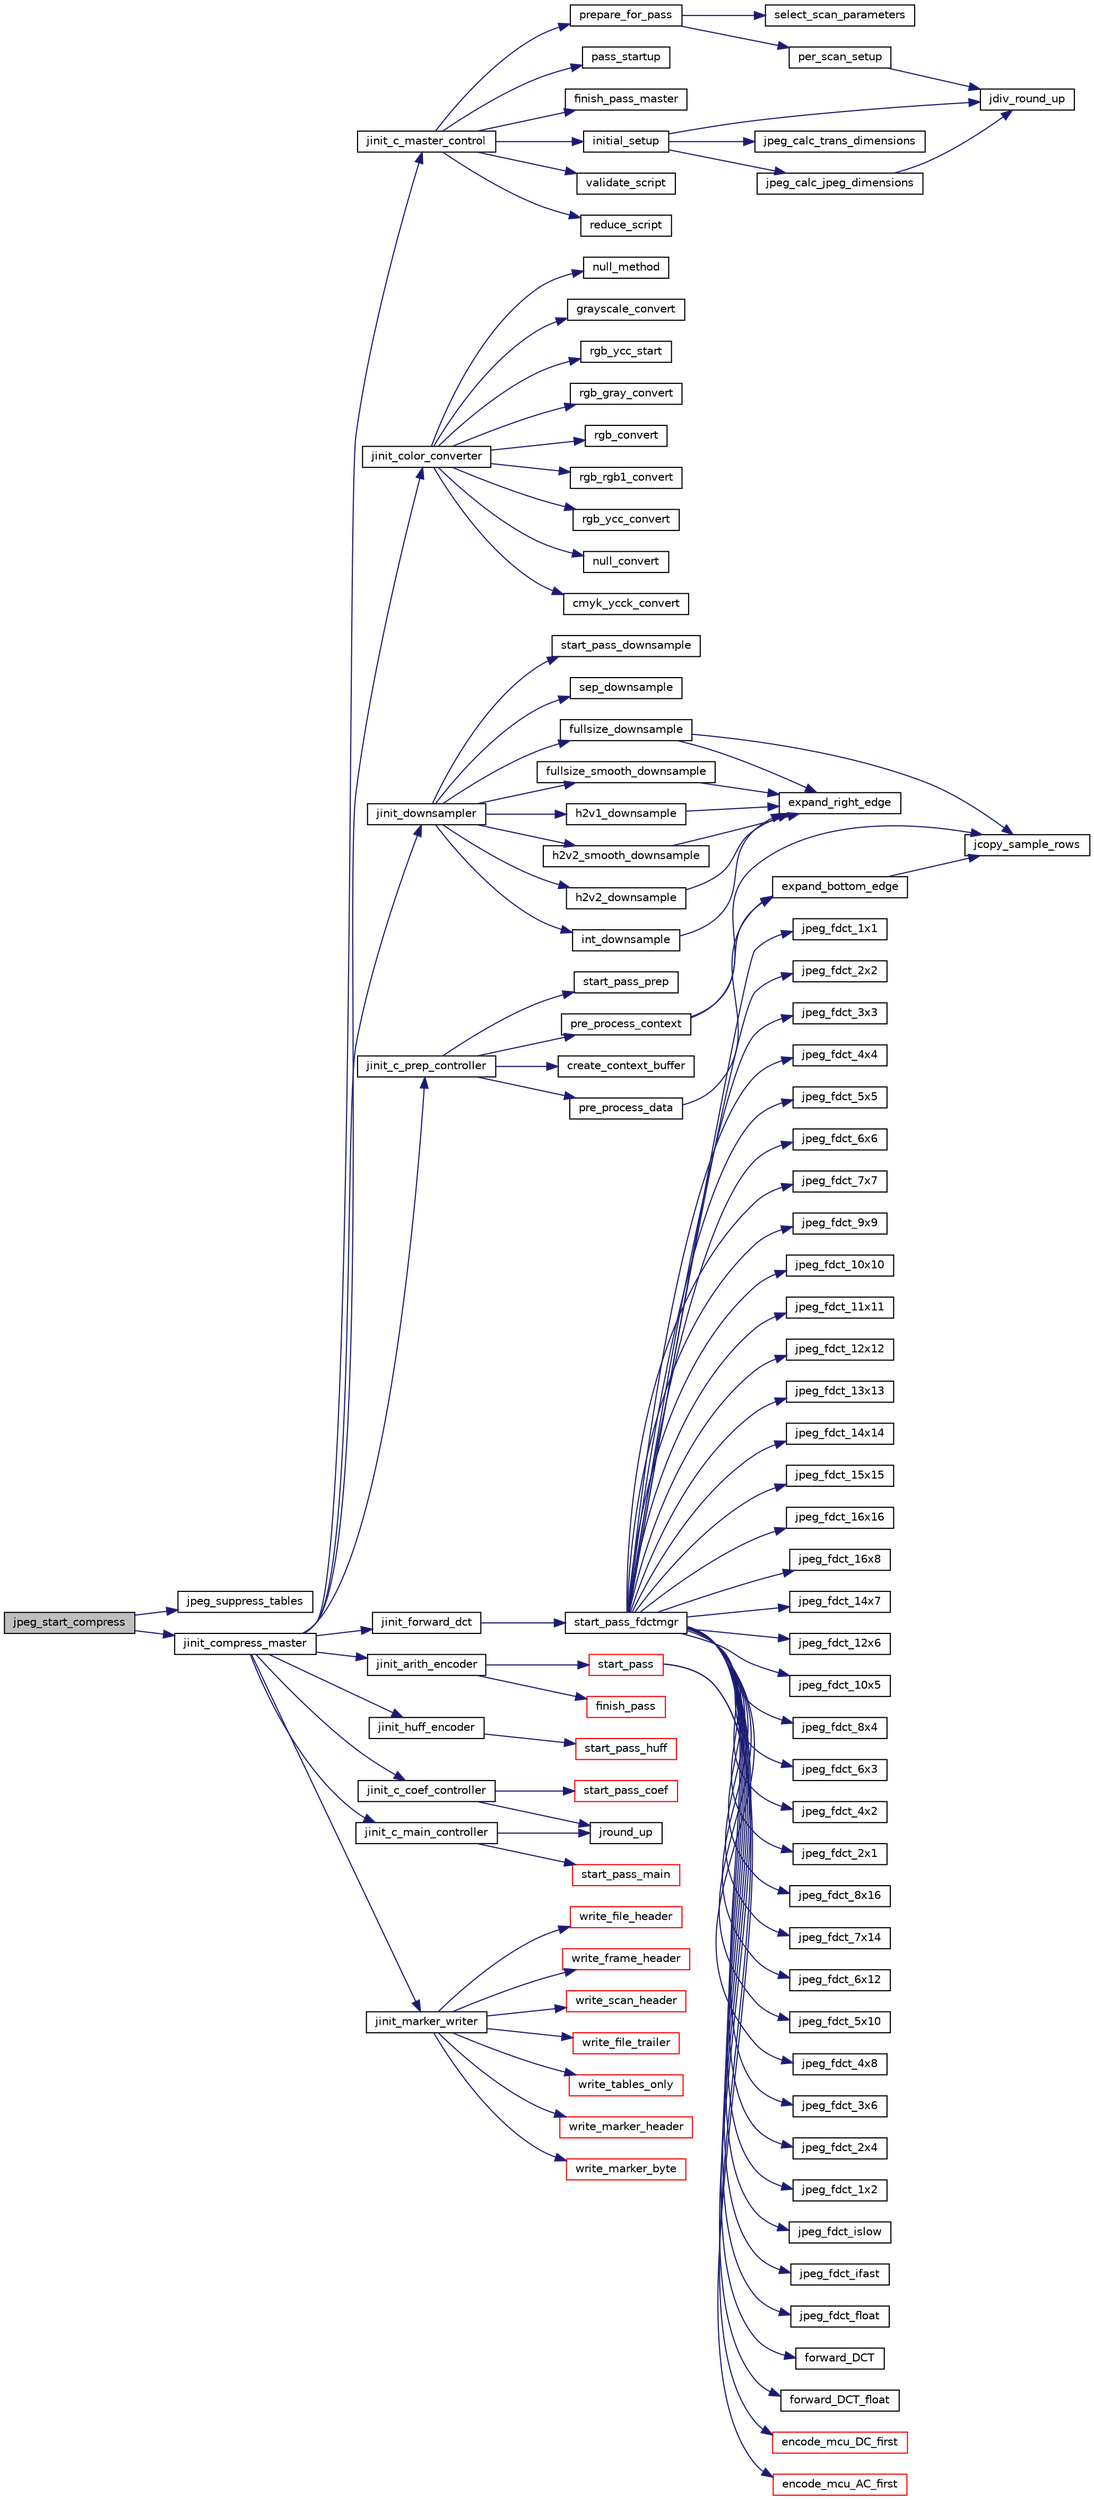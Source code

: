 digraph "jpeg_start_compress"
{
 // LATEX_PDF_SIZE
  bgcolor="transparent";
  edge [fontname="Helvetica",fontsize="10",labelfontname="Helvetica",labelfontsize="10"];
  node [fontname="Helvetica",fontsize="10",shape=record];
  rankdir="LR";
  Node0 [label="jpeg_start_compress",height=0.2,width=0.4,color="black", fillcolor="grey75", style="filled", fontcolor="black",tooltip=" "];
  Node0 -> Node1 [color="midnightblue",fontsize="10",style="solid",fontname="Helvetica"];
  Node1 [label="jpeg_suppress_tables",height=0.2,width=0.4,color="black",URL="$jcapimin_8c.html#adb32fc83ad44bd6442f182fa3d9629e8",tooltip=" "];
  Node0 -> Node2 [color="midnightblue",fontsize="10",style="solid",fontname="Helvetica"];
  Node2 [label="jinit_compress_master",height=0.2,width=0.4,color="black",URL="$jcinit_8c.html#a9b434908559c6849283fcac944250b3b",tooltip=" "];
  Node2 -> Node3 [color="midnightblue",fontsize="10",style="solid",fontname="Helvetica"];
  Node3 [label="jinit_c_master_control",height=0.2,width=0.4,color="black",URL="$jcmaster_8c.html#a7865042efd21561fa5b499d9c6391f23",tooltip=" "];
  Node3 -> Node4 [color="midnightblue",fontsize="10",style="solid",fontname="Helvetica"];
  Node4 [label="prepare_for_pass",height=0.2,width=0.4,color="black",URL="$jcmaster_8c.html#a811c02b8de42399196fc3e0eb08c40a5",tooltip=" "];
  Node4 -> Node5 [color="midnightblue",fontsize="10",style="solid",fontname="Helvetica"];
  Node5 [label="select_scan_parameters",height=0.2,width=0.4,color="black",URL="$jcmaster_8c.html#aab568aac0ff0ad142e3df2f2b99c4224",tooltip=" "];
  Node4 -> Node6 [color="midnightblue",fontsize="10",style="solid",fontname="Helvetica"];
  Node6 [label="per_scan_setup",height=0.2,width=0.4,color="black",URL="$jcmaster_8c.html#a4a7cf51fe0757cd82e68cc96cc61428d",tooltip=" "];
  Node6 -> Node7 [color="midnightblue",fontsize="10",style="solid",fontname="Helvetica"];
  Node7 [label="jdiv_round_up",height=0.2,width=0.4,color="black",URL="$jutils_8c.html#a0c5aa3b56cb24dd9ed819c8252c61b80",tooltip=" "];
  Node3 -> Node8 [color="midnightblue",fontsize="10",style="solid",fontname="Helvetica"];
  Node8 [label="pass_startup",height=0.2,width=0.4,color="black",URL="$jcmaster_8c.html#a41d1d2da456f1cd859c69823965becbc",tooltip=" "];
  Node3 -> Node9 [color="midnightblue",fontsize="10",style="solid",fontname="Helvetica"];
  Node9 [label="finish_pass_master",height=0.2,width=0.4,color="black",URL="$jcmaster_8c.html#aa75548e6f785499773df767d41ce076a",tooltip=" "];
  Node3 -> Node10 [color="midnightblue",fontsize="10",style="solid",fontname="Helvetica"];
  Node10 [label="initial_setup",height=0.2,width=0.4,color="black",URL="$jcmaster_8c.html#a09b58a08887213b998b54f94c020cef5",tooltip=" "];
  Node10 -> Node11 [color="midnightblue",fontsize="10",style="solid",fontname="Helvetica"];
  Node11 [label="jpeg_calc_trans_dimensions",height=0.2,width=0.4,color="black",URL="$jcmaster_8c.html#a4153ad942e383980b6f4f2308f202d88",tooltip=" "];
  Node10 -> Node12 [color="midnightblue",fontsize="10",style="solid",fontname="Helvetica"];
  Node12 [label="jpeg_calc_jpeg_dimensions",height=0.2,width=0.4,color="black",URL="$jcmaster_8c.html#ade8134ba6c9854560ad234017b1d1adf",tooltip=" "];
  Node12 -> Node7 [color="midnightblue",fontsize="10",style="solid",fontname="Helvetica"];
  Node10 -> Node7 [color="midnightblue",fontsize="10",style="solid",fontname="Helvetica"];
  Node3 -> Node13 [color="midnightblue",fontsize="10",style="solid",fontname="Helvetica"];
  Node13 [label="validate_script",height=0.2,width=0.4,color="black",URL="$jcmaster_8c.html#a93e3d1823947d2204352c77b61b6e465",tooltip=" "];
  Node3 -> Node14 [color="midnightblue",fontsize="10",style="solid",fontname="Helvetica"];
  Node14 [label="reduce_script",height=0.2,width=0.4,color="black",URL="$jcmaster_8c.html#a78fc8c0007716b0d12d4b3fd7a88ef65",tooltip=" "];
  Node2 -> Node15 [color="midnightblue",fontsize="10",style="solid",fontname="Helvetica"];
  Node15 [label="jinit_color_converter",height=0.2,width=0.4,color="black",URL="$jccolor_8c.html#a3c3f43d8034fa9e59f2a0dfd1912b334",tooltip=" "];
  Node15 -> Node16 [color="midnightblue",fontsize="10",style="solid",fontname="Helvetica"];
  Node16 [label="null_method",height=0.2,width=0.4,color="black",URL="$jccolor_8c.html#ab019c7b1b84016eba778b6882bb3cf40",tooltip=" "];
  Node15 -> Node17 [color="midnightblue",fontsize="10",style="solid",fontname="Helvetica"];
  Node17 [label="grayscale_convert",height=0.2,width=0.4,color="black",URL="$jccolor_8c.html#a05363c93af8fe7bbd461ceadff2e662c",tooltip=" "];
  Node15 -> Node18 [color="midnightblue",fontsize="10",style="solid",fontname="Helvetica"];
  Node18 [label="rgb_ycc_start",height=0.2,width=0.4,color="black",URL="$jccolor_8c.html#a00e6170e937fe4dc7d743a699bbcd04e",tooltip=" "];
  Node15 -> Node19 [color="midnightblue",fontsize="10",style="solid",fontname="Helvetica"];
  Node19 [label="rgb_gray_convert",height=0.2,width=0.4,color="black",URL="$jccolor_8c.html#aacb9fa25753b50726a6b7b085d366260",tooltip=" "];
  Node15 -> Node20 [color="midnightblue",fontsize="10",style="solid",fontname="Helvetica"];
  Node20 [label="rgb_convert",height=0.2,width=0.4,color="black",URL="$jccolor_8c.html#a8c3af65a752be5ad26213a5e665fd480",tooltip=" "];
  Node15 -> Node21 [color="midnightblue",fontsize="10",style="solid",fontname="Helvetica"];
  Node21 [label="rgb_rgb1_convert",height=0.2,width=0.4,color="black",URL="$jccolor_8c.html#a88e6c16c818775ff1d536f9632c6adbf",tooltip=" "];
  Node15 -> Node22 [color="midnightblue",fontsize="10",style="solid",fontname="Helvetica"];
  Node22 [label="rgb_ycc_convert",height=0.2,width=0.4,color="black",URL="$jccolor_8c.html#af5c5cd65e5b5f7c8e10c00d82ed47af3",tooltip=" "];
  Node15 -> Node23 [color="midnightblue",fontsize="10",style="solid",fontname="Helvetica"];
  Node23 [label="null_convert",height=0.2,width=0.4,color="black",URL="$jccolor_8c.html#a3bc254942cca696f1604636abe897d59",tooltip=" "];
  Node15 -> Node24 [color="midnightblue",fontsize="10",style="solid",fontname="Helvetica"];
  Node24 [label="cmyk_ycck_convert",height=0.2,width=0.4,color="black",URL="$jccolor_8c.html#a07e9f4291a8c8cd2aa78fdd1e04f0599",tooltip=" "];
  Node2 -> Node25 [color="midnightblue",fontsize="10",style="solid",fontname="Helvetica"];
  Node25 [label="jinit_downsampler",height=0.2,width=0.4,color="black",URL="$jcsample_8c.html#a70c17f06dccf0d8179062455c5af3f0d",tooltip=" "];
  Node25 -> Node26 [color="midnightblue",fontsize="10",style="solid",fontname="Helvetica"];
  Node26 [label="start_pass_downsample",height=0.2,width=0.4,color="black",URL="$jcsample_8c.html#a65fe6b060ccae970044d3e3658c760c7",tooltip=" "];
  Node25 -> Node27 [color="midnightblue",fontsize="10",style="solid",fontname="Helvetica"];
  Node27 [label="sep_downsample",height=0.2,width=0.4,color="black",URL="$jcsample_8c.html#ae92f930ddc9c6d858d461d2881761357",tooltip=" "];
  Node25 -> Node28 [color="midnightblue",fontsize="10",style="solid",fontname="Helvetica"];
  Node28 [label="fullsize_smooth_downsample",height=0.2,width=0.4,color="black",URL="$jcsample_8c.html#a65ee046ead2ba7525e75981993323c7b",tooltip=" "];
  Node28 -> Node29 [color="midnightblue",fontsize="10",style="solid",fontname="Helvetica"];
  Node29 [label="expand_right_edge",height=0.2,width=0.4,color="black",URL="$jcsample_8c.html#a760ac73e66df2ca443f7995d4c8d0779",tooltip=" "];
  Node25 -> Node30 [color="midnightblue",fontsize="10",style="solid",fontname="Helvetica"];
  Node30 [label="fullsize_downsample",height=0.2,width=0.4,color="black",URL="$jcsample_8c.html#a403382e37f9545c3fee2f9b61056e9b9",tooltip=" "];
  Node30 -> Node31 [color="midnightblue",fontsize="10",style="solid",fontname="Helvetica"];
  Node31 [label="jcopy_sample_rows",height=0.2,width=0.4,color="black",URL="$jutils_8c.html#ae2a8a73df80d5302a5b524d048fa9fb5",tooltip=" "];
  Node30 -> Node29 [color="midnightblue",fontsize="10",style="solid",fontname="Helvetica"];
  Node25 -> Node32 [color="midnightblue",fontsize="10",style="solid",fontname="Helvetica"];
  Node32 [label="h2v1_downsample",height=0.2,width=0.4,color="black",URL="$jcsample_8c.html#aa5f0a29460e6093f4b032a9b7eb8a361",tooltip=" "];
  Node32 -> Node29 [color="midnightblue",fontsize="10",style="solid",fontname="Helvetica"];
  Node25 -> Node33 [color="midnightblue",fontsize="10",style="solid",fontname="Helvetica"];
  Node33 [label="h2v2_smooth_downsample",height=0.2,width=0.4,color="black",URL="$jcsample_8c.html#a3ba9f2710ff679a8f0f19093ab917a9c",tooltip=" "];
  Node33 -> Node29 [color="midnightblue",fontsize="10",style="solid",fontname="Helvetica"];
  Node25 -> Node34 [color="midnightblue",fontsize="10",style="solid",fontname="Helvetica"];
  Node34 [label="h2v2_downsample",height=0.2,width=0.4,color="black",URL="$jcsample_8c.html#a67ec6619cac4448039ebc83d0e3d7e6a",tooltip=" "];
  Node34 -> Node29 [color="midnightblue",fontsize="10",style="solid",fontname="Helvetica"];
  Node25 -> Node35 [color="midnightblue",fontsize="10",style="solid",fontname="Helvetica"];
  Node35 [label="int_downsample",height=0.2,width=0.4,color="black",URL="$jcsample_8c.html#abcaed4190a914a973cc23e9252286568",tooltip=" "];
  Node35 -> Node29 [color="midnightblue",fontsize="10",style="solid",fontname="Helvetica"];
  Node2 -> Node36 [color="midnightblue",fontsize="10",style="solid",fontname="Helvetica"];
  Node36 [label="jinit_c_prep_controller",height=0.2,width=0.4,color="black",URL="$jcprepct_8c.html#a1fc1aefb98fce350bea6e3664faceec8",tooltip=" "];
  Node36 -> Node37 [color="midnightblue",fontsize="10",style="solid",fontname="Helvetica"];
  Node37 [label="start_pass_prep",height=0.2,width=0.4,color="black",URL="$jcprepct_8c.html#a10858264add552ea2cde5b16824ed8b1",tooltip=" "];
  Node36 -> Node38 [color="midnightblue",fontsize="10",style="solid",fontname="Helvetica"];
  Node38 [label="pre_process_context",height=0.2,width=0.4,color="black",URL="$jcprepct_8c.html#a45597f228942b8636c3bb8331af039b6",tooltip=" "];
  Node38 -> Node31 [color="midnightblue",fontsize="10",style="solid",fontname="Helvetica"];
  Node38 -> Node39 [color="midnightblue",fontsize="10",style="solid",fontname="Helvetica"];
  Node39 [label="expand_bottom_edge",height=0.2,width=0.4,color="black",URL="$jcprepct_8c.html#ae89a1a76bfb6048c264eba3895f253c2",tooltip=" "];
  Node39 -> Node31 [color="midnightblue",fontsize="10",style="solid",fontname="Helvetica"];
  Node36 -> Node40 [color="midnightblue",fontsize="10",style="solid",fontname="Helvetica"];
  Node40 [label="create_context_buffer",height=0.2,width=0.4,color="black",URL="$jcprepct_8c.html#a1f54b2876a80b0c342a745acc6b81b74",tooltip=" "];
  Node36 -> Node41 [color="midnightblue",fontsize="10",style="solid",fontname="Helvetica"];
  Node41 [label="pre_process_data",height=0.2,width=0.4,color="black",URL="$jcprepct_8c.html#a540c9d0777b0f72437600723ff78d9eb",tooltip=" "];
  Node41 -> Node39 [color="midnightblue",fontsize="10",style="solid",fontname="Helvetica"];
  Node2 -> Node42 [color="midnightblue",fontsize="10",style="solid",fontname="Helvetica"];
  Node42 [label="jinit_forward_dct",height=0.2,width=0.4,color="black",URL="$jcdctmgr_8c.html#a5ef01444bb5e9364b2e5c5c956209a07",tooltip=" "];
  Node42 -> Node43 [color="midnightblue",fontsize="10",style="solid",fontname="Helvetica"];
  Node43 [label="start_pass_fdctmgr",height=0.2,width=0.4,color="black",URL="$jcdctmgr_8c.html#a909c98d4298fb13a7deba29ff28529f0",tooltip=" "];
  Node43 -> Node44 [color="midnightblue",fontsize="10",style="solid",fontname="Helvetica"];
  Node44 [label="jpeg_fdct_1x1",height=0.2,width=0.4,color="black",URL="$jfdctint_8c.html#af52c45760684293caebde0c0bde30cf9",tooltip=" "];
  Node43 -> Node45 [color="midnightblue",fontsize="10",style="solid",fontname="Helvetica"];
  Node45 [label="jpeg_fdct_2x2",height=0.2,width=0.4,color="black",URL="$jfdctint_8c.html#aeebb660f25841de9f50697eb678cc008",tooltip=" "];
  Node43 -> Node46 [color="midnightblue",fontsize="10",style="solid",fontname="Helvetica"];
  Node46 [label="jpeg_fdct_3x3",height=0.2,width=0.4,color="black",URL="$jfdctint_8c.html#ad7c3b12a5590774252e5373a0e22fb56",tooltip=" "];
  Node43 -> Node47 [color="midnightblue",fontsize="10",style="solid",fontname="Helvetica"];
  Node47 [label="jpeg_fdct_4x4",height=0.2,width=0.4,color="black",URL="$jfdctint_8c.html#ab48f110e3e3e0e2436de4eaa0ce909ae",tooltip=" "];
  Node43 -> Node48 [color="midnightblue",fontsize="10",style="solid",fontname="Helvetica"];
  Node48 [label="jpeg_fdct_5x5",height=0.2,width=0.4,color="black",URL="$jfdctint_8c.html#a3d2d2e5ecf18252bfafbbeb5da5b4fde",tooltip=" "];
  Node43 -> Node49 [color="midnightblue",fontsize="10",style="solid",fontname="Helvetica"];
  Node49 [label="jpeg_fdct_6x6",height=0.2,width=0.4,color="black",URL="$jfdctint_8c.html#adbce24389e0124a86ef3e12f72c13441",tooltip=" "];
  Node43 -> Node50 [color="midnightblue",fontsize="10",style="solid",fontname="Helvetica"];
  Node50 [label="jpeg_fdct_7x7",height=0.2,width=0.4,color="black",URL="$jfdctint_8c.html#a3e6036ce80a1d67ddba5696b819bd1d9",tooltip=" "];
  Node43 -> Node51 [color="midnightblue",fontsize="10",style="solid",fontname="Helvetica"];
  Node51 [label="jpeg_fdct_9x9",height=0.2,width=0.4,color="black",URL="$jfdctint_8c.html#acc491f48210d8f045d7edf0410585ac0",tooltip=" "];
  Node43 -> Node52 [color="midnightblue",fontsize="10",style="solid",fontname="Helvetica"];
  Node52 [label="jpeg_fdct_10x10",height=0.2,width=0.4,color="black",URL="$jfdctint_8c.html#a8172b6e07aa1faac568af19f1af4b322",tooltip=" "];
  Node43 -> Node53 [color="midnightblue",fontsize="10",style="solid",fontname="Helvetica"];
  Node53 [label="jpeg_fdct_11x11",height=0.2,width=0.4,color="black",URL="$jfdctint_8c.html#ae1486e7b45ecefe396a04b9a6149f0fd",tooltip=" "];
  Node43 -> Node54 [color="midnightblue",fontsize="10",style="solid",fontname="Helvetica"];
  Node54 [label="jpeg_fdct_12x12",height=0.2,width=0.4,color="black",URL="$jfdctint_8c.html#a2b976bc2431a9110687eefc470eac000",tooltip=" "];
  Node43 -> Node55 [color="midnightblue",fontsize="10",style="solid",fontname="Helvetica"];
  Node55 [label="jpeg_fdct_13x13",height=0.2,width=0.4,color="black",URL="$jfdctint_8c.html#ae4f8e682ec389e72fb67676ae189f870",tooltip=" "];
  Node43 -> Node56 [color="midnightblue",fontsize="10",style="solid",fontname="Helvetica"];
  Node56 [label="jpeg_fdct_14x14",height=0.2,width=0.4,color="black",URL="$jfdctint_8c.html#ac7e495d2f683cbe166bc55b09bcce460",tooltip=" "];
  Node43 -> Node57 [color="midnightblue",fontsize="10",style="solid",fontname="Helvetica"];
  Node57 [label="jpeg_fdct_15x15",height=0.2,width=0.4,color="black",URL="$jfdctint_8c.html#a48bc4d38fff03b945f058c63b35ae770",tooltip=" "];
  Node43 -> Node58 [color="midnightblue",fontsize="10",style="solid",fontname="Helvetica"];
  Node58 [label="jpeg_fdct_16x16",height=0.2,width=0.4,color="black",URL="$jfdctint_8c.html#aa154e9d6a7e61ce1eb0a429ec7fd0f89",tooltip=" "];
  Node43 -> Node59 [color="midnightblue",fontsize="10",style="solid",fontname="Helvetica"];
  Node59 [label="jpeg_fdct_16x8",height=0.2,width=0.4,color="black",URL="$jfdctint_8c.html#ad5d6ba0e4750cf992765d4610261423c",tooltip=" "];
  Node43 -> Node60 [color="midnightblue",fontsize="10",style="solid",fontname="Helvetica"];
  Node60 [label="jpeg_fdct_14x7",height=0.2,width=0.4,color="black",URL="$jfdctint_8c.html#acbc3bc569ea2ca68ea5289c10504f507",tooltip=" "];
  Node43 -> Node61 [color="midnightblue",fontsize="10",style="solid",fontname="Helvetica"];
  Node61 [label="jpeg_fdct_12x6",height=0.2,width=0.4,color="black",URL="$jfdctint_8c.html#a5b4c12d374192521ecbf20035ef744b4",tooltip=" "];
  Node43 -> Node62 [color="midnightblue",fontsize="10",style="solid",fontname="Helvetica"];
  Node62 [label="jpeg_fdct_10x5",height=0.2,width=0.4,color="black",URL="$jfdctint_8c.html#aa1b2adcdd56685fa43545baed84dd6b9",tooltip=" "];
  Node43 -> Node63 [color="midnightblue",fontsize="10",style="solid",fontname="Helvetica"];
  Node63 [label="jpeg_fdct_8x4",height=0.2,width=0.4,color="black",URL="$jfdctint_8c.html#acfa9ae3b67c14796b5efe15b2af0956c",tooltip=" "];
  Node43 -> Node64 [color="midnightblue",fontsize="10",style="solid",fontname="Helvetica"];
  Node64 [label="jpeg_fdct_6x3",height=0.2,width=0.4,color="black",URL="$jfdctint_8c.html#a556f5fa3c05dccc7dda54aeccf35071c",tooltip=" "];
  Node43 -> Node65 [color="midnightblue",fontsize="10",style="solid",fontname="Helvetica"];
  Node65 [label="jpeg_fdct_4x2",height=0.2,width=0.4,color="black",URL="$jfdctint_8c.html#ad23512862ba6436efbf2bd2071b142dc",tooltip=" "];
  Node43 -> Node66 [color="midnightblue",fontsize="10",style="solid",fontname="Helvetica"];
  Node66 [label="jpeg_fdct_2x1",height=0.2,width=0.4,color="black",URL="$jfdctint_8c.html#a439f35ddfcade9d0ef154fe641766c8f",tooltip=" "];
  Node43 -> Node67 [color="midnightblue",fontsize="10",style="solid",fontname="Helvetica"];
  Node67 [label="jpeg_fdct_8x16",height=0.2,width=0.4,color="black",URL="$jfdctint_8c.html#a22f7d06d1b388701db9030e51cc67ab0",tooltip=" "];
  Node43 -> Node68 [color="midnightblue",fontsize="10",style="solid",fontname="Helvetica"];
  Node68 [label="jpeg_fdct_7x14",height=0.2,width=0.4,color="black",URL="$jfdctint_8c.html#a325ec22eccee8578099c2c18fcf3a62d",tooltip=" "];
  Node43 -> Node69 [color="midnightblue",fontsize="10",style="solid",fontname="Helvetica"];
  Node69 [label="jpeg_fdct_6x12",height=0.2,width=0.4,color="black",URL="$jfdctint_8c.html#ac353158d36e6d437b1de277bea172b52",tooltip=" "];
  Node43 -> Node70 [color="midnightblue",fontsize="10",style="solid",fontname="Helvetica"];
  Node70 [label="jpeg_fdct_5x10",height=0.2,width=0.4,color="black",URL="$jfdctint_8c.html#aa179a88a39b25744fe1e227ea16685bd",tooltip=" "];
  Node43 -> Node71 [color="midnightblue",fontsize="10",style="solid",fontname="Helvetica"];
  Node71 [label="jpeg_fdct_4x8",height=0.2,width=0.4,color="black",URL="$jfdctint_8c.html#a7de0f7c1a10af989854dbbfdc25795d4",tooltip=" "];
  Node43 -> Node72 [color="midnightblue",fontsize="10",style="solid",fontname="Helvetica"];
  Node72 [label="jpeg_fdct_3x6",height=0.2,width=0.4,color="black",URL="$jfdctint_8c.html#a85303497207c1c02593c1ac79a82fcee",tooltip=" "];
  Node43 -> Node73 [color="midnightblue",fontsize="10",style="solid",fontname="Helvetica"];
  Node73 [label="jpeg_fdct_2x4",height=0.2,width=0.4,color="black",URL="$jfdctint_8c.html#a41bb084eef4ed4fb667ac631d9fecb57",tooltip=" "];
  Node43 -> Node74 [color="midnightblue",fontsize="10",style="solid",fontname="Helvetica"];
  Node74 [label="jpeg_fdct_1x2",height=0.2,width=0.4,color="black",URL="$jfdctint_8c.html#a7e9ec0417666a08d58ebdac84d79dfd6",tooltip=" "];
  Node43 -> Node75 [color="midnightblue",fontsize="10",style="solid",fontname="Helvetica"];
  Node75 [label="jpeg_fdct_islow",height=0.2,width=0.4,color="black",URL="$jfdctint_8c.html#a5c2cbaf1855bc19f7f90112e28bce02a",tooltip=" "];
  Node43 -> Node76 [color="midnightblue",fontsize="10",style="solid",fontname="Helvetica"];
  Node76 [label="jpeg_fdct_ifast",height=0.2,width=0.4,color="black",URL="$jfdctfst_8c.html#a6e0a35f86e6f3d70904ccf4d294fe38c",tooltip=" "];
  Node43 -> Node77 [color="midnightblue",fontsize="10",style="solid",fontname="Helvetica"];
  Node77 [label="jpeg_fdct_float",height=0.2,width=0.4,color="black",URL="$jfdctflt_8c.html#a4cfa524b423b50ae1630233aae0eb071",tooltip=" "];
  Node43 -> Node78 [color="midnightblue",fontsize="10",style="solid",fontname="Helvetica"];
  Node78 [label="forward_DCT",height=0.2,width=0.4,color="black",URL="$jcdctmgr_8c.html#a82a7f3605434e9a84dad410931862852",tooltip=" "];
  Node43 -> Node79 [color="midnightblue",fontsize="10",style="solid",fontname="Helvetica"];
  Node79 [label="forward_DCT_float",height=0.2,width=0.4,color="black",URL="$jcdctmgr_8c.html#a814689478b9536569301fe46b7d50714",tooltip=" "];
  Node2 -> Node80 [color="midnightblue",fontsize="10",style="solid",fontname="Helvetica"];
  Node80 [label="jinit_arith_encoder",height=0.2,width=0.4,color="black",URL="$jcarith_8c.html#a17d3b53787b355ba16ab464199cd812d",tooltip=" "];
  Node80 -> Node81 [color="midnightblue",fontsize="10",style="solid",fontname="Helvetica"];
  Node81 [label="start_pass",height=0.2,width=0.4,color="red",URL="$jcarith_8c.html#aa75d656ee648c5420caffe4714d822c8",tooltip=" "];
  Node81 -> Node82 [color="midnightblue",fontsize="10",style="solid",fontname="Helvetica"];
  Node82 [label="encode_mcu_DC_first",height=0.2,width=0.4,color="red",URL="$jcarith_8c.html#a2303fadff5a0fb6bdaa06eb03131d87e",tooltip=" "];
  Node81 -> Node87 [color="midnightblue",fontsize="10",style="solid",fontname="Helvetica"];
  Node87 [label="encode_mcu_AC_first",height=0.2,width=0.4,color="red",URL="$jcarith_8c.html#a16f93bf9ad174d1e43f92a6844ba56f5",tooltip=" "];
  Node80 -> Node84 [color="midnightblue",fontsize="10",style="solid",fontname="Helvetica"];
  Node84 [label="finish_pass",height=0.2,width=0.4,color="red",URL="$jcarith_8c.html#a3098c13232c4cb8675f1f35a80aa5944",tooltip=" "];
  Node2 -> Node91 [color="midnightblue",fontsize="10",style="solid",fontname="Helvetica"];
  Node91 [label="jinit_huff_encoder",height=0.2,width=0.4,color="black",URL="$jchuff_8c.html#a77341cca2feceb164c104fdf8b79756b",tooltip=" "];
  Node91 -> Node92 [color="midnightblue",fontsize="10",style="solid",fontname="Helvetica"];
  Node92 [label="start_pass_huff",height=0.2,width=0.4,color="red",URL="$jchuff_8c.html#ae80a7c97813173a2069266702346eb9f",tooltip=" "];
  Node2 -> Node116 [color="midnightblue",fontsize="10",style="solid",fontname="Helvetica"];
  Node116 [label="jinit_c_coef_controller",height=0.2,width=0.4,color="black",URL="$jccoefct_8c.html#a18e5ebb71aaee4d1cc8cbf31b1e4f728",tooltip=" "];
  Node116 -> Node117 [color="midnightblue",fontsize="10",style="solid",fontname="Helvetica"];
  Node117 [label="start_pass_coef",height=0.2,width=0.4,color="red",URL="$jccoefct_8c.html#a20406feb4d5cefd170401ea1987f0e83",tooltip=" "];
  Node116 -> Node122 [color="midnightblue",fontsize="10",style="solid",fontname="Helvetica"];
  Node122 [label="jround_up",height=0.2,width=0.4,color="black",URL="$jutils_8c.html#a9f91b295901b3868694a217759d073c4",tooltip=" "];
  Node2 -> Node123 [color="midnightblue",fontsize="10",style="solid",fontname="Helvetica"];
  Node123 [label="jinit_c_main_controller",height=0.2,width=0.4,color="black",URL="$jcmainct_8c.html#a0d6a60ea5dc981f67b5abcf8d786a1b2",tooltip=" "];
  Node123 -> Node124 [color="midnightblue",fontsize="10",style="solid",fontname="Helvetica"];
  Node124 [label="start_pass_main",height=0.2,width=0.4,color="red",URL="$jdmainct_8c.html#a92ed1cab6c5cde832714442f3147dfd8",tooltip=" "];
  Node123 -> Node122 [color="midnightblue",fontsize="10",style="solid",fontname="Helvetica"];
  Node2 -> Node131 [color="midnightblue",fontsize="10",style="solid",fontname="Helvetica"];
  Node131 [label="jinit_marker_writer",height=0.2,width=0.4,color="black",URL="$jcmarker_8c.html#aa9195332f50b4cc182fa49c24abf9e22",tooltip=" "];
  Node131 -> Node132 [color="midnightblue",fontsize="10",style="solid",fontname="Helvetica"];
  Node132 [label="write_file_header",height=0.2,width=0.4,color="red",URL="$jcmarker_8c.html#a0a1af4c95150b6cc958ce4a04580800d",tooltip=" "];
  Node131 -> Node138 [color="midnightblue",fontsize="10",style="solid",fontname="Helvetica"];
  Node138 [label="write_frame_header",height=0.2,width=0.4,color="red",URL="$jcmarker_8c.html#a3ca174ee750f1f7a7d703f49cece9734",tooltip=" "];
  Node131 -> Node143 [color="midnightblue",fontsize="10",style="solid",fontname="Helvetica"];
  Node143 [label="write_scan_header",height=0.2,width=0.4,color="red",URL="$jcmarker_8c.html#ade06dd93aedf31146a4833c22b7bd57b",tooltip=" "];
  Node131 -> Node148 [color="midnightblue",fontsize="10",style="solid",fontname="Helvetica"];
  Node148 [label="write_file_trailer",height=0.2,width=0.4,color="red",URL="$jcmarker_8c.html#ab695fb3ccfb33e10a7d80689cd08d166",tooltip=" "];
  Node131 -> Node149 [color="midnightblue",fontsize="10",style="solid",fontname="Helvetica"];
  Node149 [label="write_tables_only",height=0.2,width=0.4,color="red",URL="$jcmarker_8c.html#af5564bc6ecf1f982f588f18637c73906",tooltip=" "];
  Node131 -> Node150 [color="midnightblue",fontsize="10",style="solid",fontname="Helvetica"];
  Node150 [label="write_marker_header",height=0.2,width=0.4,color="red",URL="$jcmarker_8c.html#a8c03fbb86d90f4dddf41d4d7002ec881",tooltip=" "];
  Node131 -> Node151 [color="midnightblue",fontsize="10",style="solid",fontname="Helvetica"];
  Node151 [label="write_marker_byte",height=0.2,width=0.4,color="red",URL="$jcmarker_8c.html#a6cbd2d536978f7c91a0ff7f2580e1a52",tooltip=" "];
}
